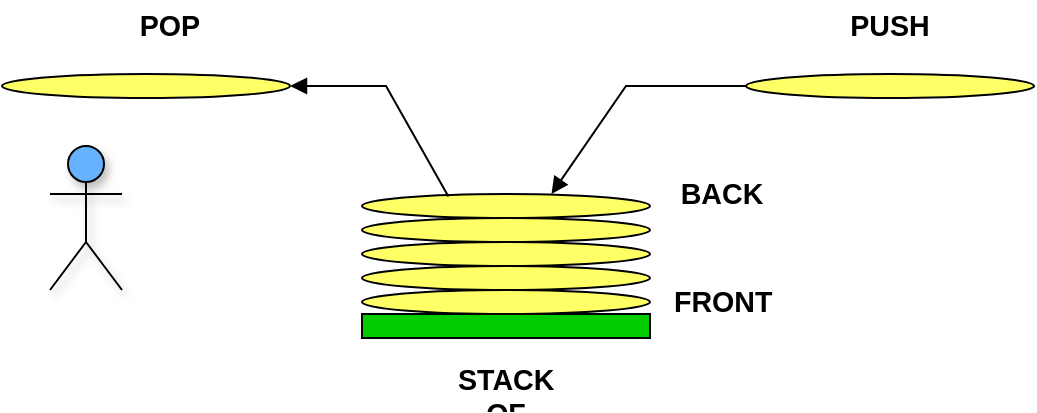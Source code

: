 <?xml version="1.0" encoding="UTF-8"?><mxfile type="Lucidchart-Import" version="17.1.4"><diagram name="Page-1" id="0"><mxGraphModel background="#FFFFFF" page="1" pageWidth="1020" pageHeight="1320" grid="1" gridSize="12"><root><mxCell id="0"/><mxCell id="1" parent="0"/><UserObject label="" lucidchartObjectId="CVoNXRuAd3BHn" id="2"><mxCell style="html=1;overflow=block;blockSpacing=1;whiteSpace=wrap;fontSize=14.3;fontFamily=Arimo;fontColor=default;spacing=0;strokeOpacity=100;fillOpacity=100;fillColor=#00CC00;" vertex="1" parent="1"><mxGeometry x="228" y="192" width="144" height="12" as="geometry"/></mxCell></UserObject><UserObject label="" lucidchartObjectId="DmuRV056BCjv4" id="3"><mxCell style="html=1;overflow=block;blockSpacing=1;whiteSpace=wrap;ellipse;fontSize=14.3;fontFamily=Arimo;fontColor=default;spacing=0;strokeOpacity=100;fillOpacity=100;fillColor=#FFFF66;" vertex="1" parent="1"><mxGeometry x="228" y="180" width="144" height="12" as="geometry"/></mxCell></UserObject><UserObject label="" lucidchartObjectId="dANM0NBHoGOCE" id="4"><mxCell style="html=1;overflow=block;blockSpacing=1;whiteSpace=wrap;ellipse;fontSize=14.3;fontFamily=Arimo;fontColor=default;spacing=0;strokeOpacity=100;fillOpacity=100;fillColor=#FFFF66;" vertex="1" parent="1"><mxGeometry x="228" y="168" width="144" height="12" as="geometry"/></mxCell></UserObject><UserObject label="" lucidchartObjectId="hPj6NuxjBAr1u" id="5"><mxCell style="html=1;overflow=block;blockSpacing=1;whiteSpace=wrap;ellipse;fontSize=14.3;fontFamily=Arimo;fontColor=default;spacing=0;strokeOpacity=100;fillOpacity=100;fillColor=#FFFF66;" vertex="1" parent="1"><mxGeometry x="228" y="156" width="144" height="12" as="geometry"/></mxCell></UserObject><UserObject label="" lucidchartObjectId="SjWCgsQvuBtld" id="6"><mxCell style="html=1;overflow=block;blockSpacing=1;whiteSpace=wrap;ellipse;fontSize=14.3;fontFamily=Arimo;fontColor=default;spacing=0;strokeOpacity=100;fillOpacity=100;fillColor=#FFFF66;" vertex="1" parent="1"><mxGeometry x="228" y="144" width="144" height="12" as="geometry"/></mxCell></UserObject><UserObject label="" lucidchartObjectId="MJGcnErTg97Rg" id="7"><mxCell style="html=1;overflow=block;blockSpacing=1;whiteSpace=wrap;ellipse;fontSize=14.3;fontFamily=Arimo;fontColor=default;spacing=0;strokeOpacity=100;fillOpacity=100;fillColor=#FFFF66;" vertex="1" parent="1"><mxGeometry x="228" y="132" width="144" height="12" as="geometry"/></mxCell></UserObject><UserObject label="PUSH" lucidchartObjectId="gwByIc5J0Q1Ry" id="8"><mxCell style="html=1;overflow=block;blockSpacing=1;whiteSpace=wrap;fontSize=14.3;fontFamily=Arimo;fontColor=default;fontStyle=1;align=center;spacing=0;strokeOpacity=0;fillOpacity=0;fillColor=#000000;" vertex="1" parent="1"><mxGeometry x="468" y="36" width="48" height="24" as="geometry"/></mxCell></UserObject><UserObject label="POP" lucidchartObjectId="9b8bLMB802pfW" id="9"><mxCell style="html=1;overflow=block;blockSpacing=1;whiteSpace=wrap;fontSize=14.3;fontFamily=Arimo;fontColor=default;fontStyle=1;align=center;spacing=0;strokeOpacity=0;fillOpacity=0;fillColor=#000000;" vertex="1" parent="1"><mxGeometry x="108" y="36" width="48" height="24" as="geometry"/></mxCell></UserObject><UserObject label="" lucidchartObjectId="hOryduCxkTvPR" id="10"><mxCell style="html=1;overflow=block;blockSpacing=1;whiteSpace=wrap;ellipse;fontSize=14.3;fontFamily=Arimo;fontColor=default;spacing=0;strokeOpacity=100;fillOpacity=100;fillColor=#FFFF66;" vertex="1" parent="1"><mxGeometry x="420" y="72" width="144" height="12" as="geometry"/></mxCell></UserObject><UserObject label="" lucidchartObjectId="CP0RU5bN35tHK" id="11"><mxCell style="html=1;overflow=block;blockSpacing=1;whiteSpace=wrap;ellipse;fontSize=14.3;fontFamily=Arimo;fontColor=default;spacing=0;strokeOpacity=100;fillOpacity=100;fillColor=#FFFF66;" vertex="1" parent="1"><mxGeometry x="48" y="72" width="144" height="12" as="geometry"/></mxCell></UserObject><UserObject label="" lucidchartObjectId="reqiw4CDCLobt" id="12"><mxCell style="html=1;jettySize=18;whiteSpace=wrap;fontSize=13;strokeOpacity=100;rounded=0;startArrow=none;endArrow=block;endFill=1;exitX=0.3;exitY=0.1;exitPerimeter=0;entryX=1;entryY=0.5;entryPerimeter=0;" edge="1" parent="1" source="7" target="11"><mxGeometry width="100" height="100" relative="1" as="geometry"><Array as="points"><mxPoint x="240" y="78"/></Array></mxGeometry></mxCell></UserObject><UserObject label="" lucidchartObjectId="M2bi2KyAHpTcO" id="13"><mxCell style="html=1;jettySize=18;whiteSpace=wrap;fontSize=13;strokeOpacity=100;rounded=0;startArrow=none;endArrow=block;endFill=1;exitX=0;exitY=0.5;exitPerimeter=0;entryX=0.658;entryY=0;entryPerimeter=0;" edge="1" parent="1" source="10" target="7"><mxGeometry width="100" height="100" relative="1" as="geometry"><Array as="points"><mxPoint x="360" y="78"/></Array></mxGeometry></mxCell></UserObject><UserObject label="" lucidchartObjectId="DzG99fPYRJDAE" id="14"><mxCell style="html=1;overflow=block;blockSpacing=1;shape=umlActor;labelPosition=center;verticalLabelPosition=bottom;verticalAlign=top;whiteSpace=nowrap;fontSize=13;spacing=0;strokeOpacity=100;fillOpacity=100;shadow=1;fillColor=#66B2FF;" vertex="1" parent="1"><mxGeometry x="72" y="108" width="36" height="72" as="geometry"/></mxCell></UserObject><UserObject label="STACK OF PANCAKES" lucidchartObjectId="Az1oy2SqYM3CX" id="15"><mxCell style="html=1;overflow=block;blockSpacing=1;whiteSpace=wrap;fontSize=14.3;fontFamily=Arimo;fontColor=default;fontStyle=1;align=center;spacing=0;strokeOpacity=0;fillOpacity=0;fillColor=#000000;" vertex="1" parent="1"><mxGeometry x="276" y="216" width="48" height="24" as="geometry"/></mxCell></UserObject><UserObject label="BACK" lucidchartObjectId="AvdmA1M3JSdUT" id="16"><mxCell style="html=1;overflow=block;blockSpacing=1;whiteSpace=wrap;fontSize=14.3;fontFamily=Arimo;fontColor=default;fontStyle=1;align=center;spacing=0;strokeOpacity=0;fillOpacity=0;fillColor=#000000;" vertex="1" parent="1"><mxGeometry x="384" y="120" width="48" height="24" as="geometry"/></mxCell></UserObject><UserObject label="FRONT" lucidchartObjectId="skPOle0OI2Wu5" id="17"><mxCell style="html=1;overflow=block;blockSpacing=1;whiteSpace=wrap;fontSize=14.3;fontFamily=Arimo;fontColor=default;fontStyle=1;align=center;spacing=0;strokeOpacity=0;fillOpacity=0;fillColor=#000000;" vertex="1" parent="1"><mxGeometry x="384" y="174" width="48" height="24" as="geometry"/></mxCell></UserObject></root></mxGraphModel></diagram></mxfile>